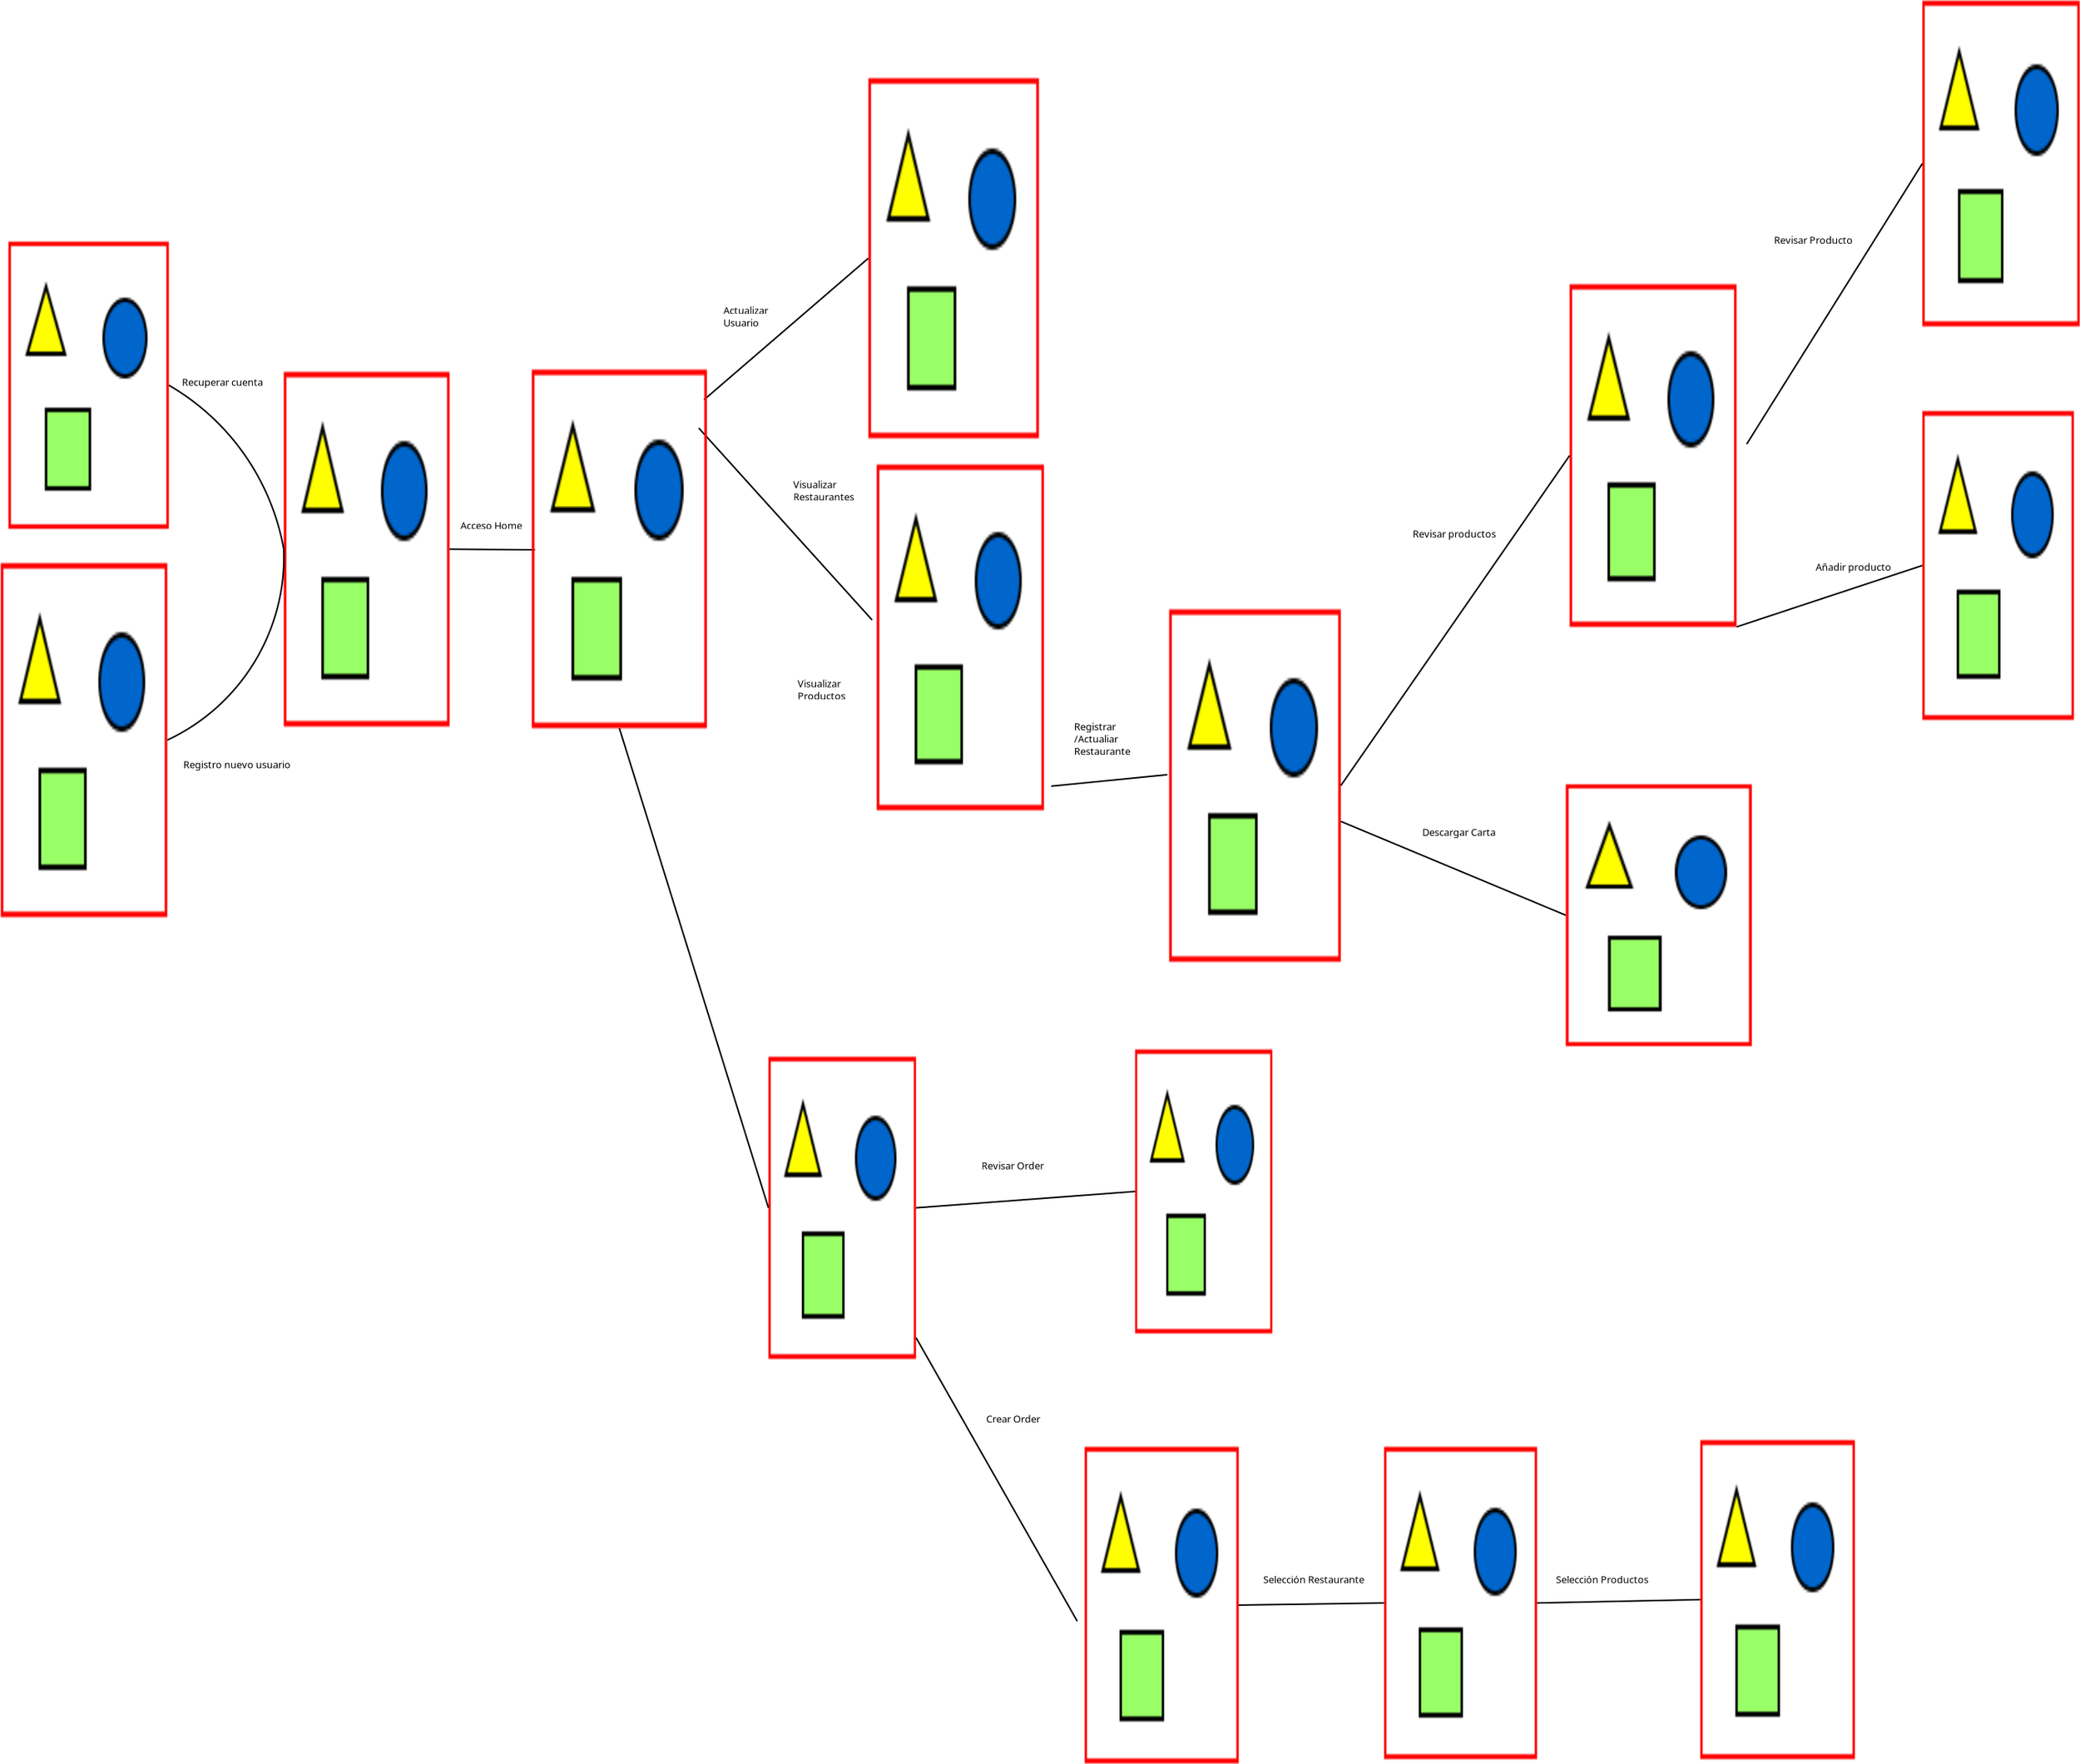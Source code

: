 <?xml version="1.0" encoding="UTF-8"?>
<dia:diagram xmlns:dia="http://www.lysator.liu.se/~alla/dia/">
  <dia:layer name="Fondo" visible="true" connectable="true" active="true">
    <dia:object type="Standard - Image" version="0" id="O0">
      <dia:attribute name="obj_pos">
        <dia:point val="20.05,10.546"/>
      </dia:attribute>
      <dia:attribute name="obj_bb">
        <dia:rectangle val="20.05,10.546;30.8,33.542"/>
      </dia:attribute>
      <dia:attribute name="elem_corner">
        <dia:point val="20.05,10.546"/>
      </dia:attribute>
      <dia:attribute name="elem_width">
        <dia:real val="10.75"/>
      </dia:attribute>
      <dia:attribute name="elem_height">
        <dia:real val="22.995"/>
      </dia:attribute>
      <dia:attribute name="draw_border">
        <dia:boolean val="false"/>
      </dia:attribute>
      <dia:attribute name="keep_aspect">
        <dia:boolean val="true"/>
      </dia:attribute>
      <dia:attribute name="file">
        <dia:string>#/home/txacon/Programacion/gap-service/doc_images/login.png#</dia:string>
      </dia:attribute>
    </dia:object>
    <dia:object type="Standard - Image" version="0" id="O1">
      <dia:attribute name="obj_pos">
        <dia:point val="2.2,2.1"/>
      </dia:attribute>
      <dia:attribute name="obj_bb">
        <dia:rectangle val="2.2,2.1;12.6,20.722"/>
      </dia:attribute>
      <dia:attribute name="elem_corner">
        <dia:point val="2.2,2.1"/>
      </dia:attribute>
      <dia:attribute name="elem_width">
        <dia:real val="10.4"/>
      </dia:attribute>
      <dia:attribute name="elem_height">
        <dia:real val="18.622"/>
      </dia:attribute>
      <dia:attribute name="draw_border">
        <dia:boolean val="false"/>
      </dia:attribute>
      <dia:attribute name="keep_aspect">
        <dia:boolean val="true"/>
      </dia:attribute>
      <dia:attribute name="file">
        <dia:string>#/home/txacon/Programacion/gap-service/doc_images/recuperar.png#</dia:string>
      </dia:attribute>
    </dia:object>
    <dia:object type="Standard - Arc" version="0" id="O2">
      <dia:attribute name="obj_pos">
        <dia:point val="12.6,11.411"/>
      </dia:attribute>
      <dia:attribute name="obj_bb">
        <dia:rectangle val="12.53,11.341;20.12,22.114"/>
      </dia:attribute>
      <dia:attribute name="conn_endpoints">
        <dia:point val="12.6,11.411"/>
        <dia:point val="20.05,22.044"/>
      </dia:attribute>
      <dia:attribute name="curve_distance">
        <dia:real val="-1.434"/>
      </dia:attribute>
      <dia:connections>
        <dia:connection handle="0" to="O1" connection="4"/>
        <dia:connection handle="1" to="O0" connection="3"/>
      </dia:connections>
    </dia:object>
    <dia:object type="Standard - Image" version="0" id="O3">
      <dia:attribute name="obj_pos">
        <dia:point val="1.703,22.95"/>
      </dia:attribute>
      <dia:attribute name="obj_bb">
        <dia:rectangle val="1.703,22.95;12.5,45.9"/>
      </dia:attribute>
      <dia:attribute name="elem_corner">
        <dia:point val="1.703,22.95"/>
      </dia:attribute>
      <dia:attribute name="elem_width">
        <dia:real val="10.797"/>
      </dia:attribute>
      <dia:attribute name="elem_height">
        <dia:real val="22.95"/>
      </dia:attribute>
      <dia:attribute name="draw_border">
        <dia:boolean val="false"/>
      </dia:attribute>
      <dia:attribute name="keep_aspect">
        <dia:boolean val="true"/>
      </dia:attribute>
      <dia:attribute name="file">
        <dia:string>#/home/txacon/Programacion/gap-service/doc_images/signup.png#</dia:string>
      </dia:attribute>
    </dia:object>
    <dia:object type="Standard - Arc" version="0" id="O4">
      <dia:attribute name="obj_pos">
        <dia:point val="12.5,34.425"/>
      </dia:attribute>
      <dia:attribute name="obj_bb">
        <dia:rectangle val="12.431,21.975;20.119,34.494"/>
      </dia:attribute>
      <dia:attribute name="conn_endpoints">
        <dia:point val="12.5,34.425"/>
        <dia:point val="20.05,22.044"/>
      </dia:attribute>
      <dia:attribute name="curve_distance">
        <dia:real val="2.19"/>
      </dia:attribute>
      <dia:connections>
        <dia:connection handle="0" to="O3" connection="4"/>
        <dia:connection handle="1" to="O0" connection="3"/>
      </dia:connections>
    </dia:object>
    <dia:object type="Standard - Image" version="0" id="O5">
      <dia:attribute name="obj_pos">
        <dia:point val="57.95,-8.5"/>
      </dia:attribute>
      <dia:attribute name="obj_bb">
        <dia:rectangle val="57.95,-8.5;69.007,14.85"/>
      </dia:attribute>
      <dia:attribute name="elem_corner">
        <dia:point val="57.95,-8.5"/>
      </dia:attribute>
      <dia:attribute name="elem_width">
        <dia:real val="11.058"/>
      </dia:attribute>
      <dia:attribute name="elem_height">
        <dia:real val="23.35"/>
      </dia:attribute>
      <dia:attribute name="draw_border">
        <dia:boolean val="false"/>
      </dia:attribute>
      <dia:attribute name="keep_aspect">
        <dia:boolean val="true"/>
      </dia:attribute>
      <dia:attribute name="file">
        <dia:string>#/home/txacon/Programacion/gap-service/doc_images/user_info.png#</dia:string>
      </dia:attribute>
    </dia:object>
    <dia:object type="Standard - Line" version="0" id="O6">
      <dia:attribute name="obj_pos">
        <dia:point val="30.8,22.044"/>
      </dia:attribute>
      <dia:attribute name="obj_bb">
        <dia:rectangle val="30.75,21.994;36.386,22.136"/>
      </dia:attribute>
      <dia:attribute name="conn_endpoints">
        <dia:point val="30.8,22.044"/>
        <dia:point val="36.336,22.085"/>
      </dia:attribute>
      <dia:attribute name="numcp">
        <dia:int val="1"/>
      </dia:attribute>
      <dia:connections>
        <dia:connection handle="0" to="O0" connection="4"/>
      </dia:connections>
    </dia:object>
    <dia:object type="Standard - Line" version="0" id="O7">
      <dia:attribute name="obj_pos">
        <dia:point val="47.3,12.35"/>
      </dia:attribute>
      <dia:attribute name="obj_bb">
        <dia:rectangle val="47.23,3.104;58.02,12.421"/>
      </dia:attribute>
      <dia:attribute name="conn_endpoints">
        <dia:point val="47.3,12.35"/>
        <dia:point val="57.95,3.175"/>
      </dia:attribute>
      <dia:attribute name="numcp">
        <dia:int val="1"/>
      </dia:attribute>
      <dia:connections>
        <dia:connection handle="1" to="O5" connection="3"/>
      </dia:connections>
    </dia:object>
    <dia:object type="Standard - Text" version="1" id="O8">
      <dia:attribute name="obj_pos">
        <dia:point val="13.453,11.45"/>
      </dia:attribute>
      <dia:attribute name="obj_bb">
        <dia:rectangle val="13.453,10.856;19.143,11.601"/>
      </dia:attribute>
      <dia:attribute name="text">
        <dia:composite type="text">
          <dia:attribute name="string">
            <dia:string>#Recuperar cuenta#</dia:string>
          </dia:attribute>
          <dia:attribute name="font">
            <dia:font family="sans" style="0" name="Helvetica"/>
          </dia:attribute>
          <dia:attribute name="height">
            <dia:real val="0.8"/>
          </dia:attribute>
          <dia:attribute name="pos">
            <dia:point val="13.453,11.45"/>
          </dia:attribute>
          <dia:attribute name="color">
            <dia:color val="#000000ff"/>
          </dia:attribute>
          <dia:attribute name="alignment">
            <dia:enum val="0"/>
          </dia:attribute>
        </dia:composite>
      </dia:attribute>
      <dia:attribute name="valign">
        <dia:enum val="3"/>
      </dia:attribute>
    </dia:object>
    <dia:object type="Standard - Text" version="1" id="O9">
      <dia:attribute name="obj_pos">
        <dia:point val="13.543,36.254"/>
      </dia:attribute>
      <dia:attribute name="obj_bb">
        <dia:rectangle val="13.543,35.66;20.913,36.405"/>
      </dia:attribute>
      <dia:attribute name="text">
        <dia:composite type="text">
          <dia:attribute name="string">
            <dia:string>#Registro nuevo usuario#</dia:string>
          </dia:attribute>
          <dia:attribute name="font">
            <dia:font family="sans" style="0" name="Helvetica"/>
          </dia:attribute>
          <dia:attribute name="height">
            <dia:real val="0.8"/>
          </dia:attribute>
          <dia:attribute name="pos">
            <dia:point val="13.543,36.254"/>
          </dia:attribute>
          <dia:attribute name="color">
            <dia:color val="#000000ff"/>
          </dia:attribute>
          <dia:attribute name="alignment">
            <dia:enum val="0"/>
          </dia:attribute>
        </dia:composite>
      </dia:attribute>
      <dia:attribute name="valign">
        <dia:enum val="3"/>
      </dia:attribute>
    </dia:object>
    <dia:object type="Standard - Text" version="1" id="O10">
      <dia:attribute name="obj_pos">
        <dia:point val="31.503,20.75"/>
      </dia:attribute>
      <dia:attribute name="obj_bb">
        <dia:rectangle val="31.503,20.156;35.851,20.901"/>
      </dia:attribute>
      <dia:attribute name="text">
        <dia:composite type="text">
          <dia:attribute name="string">
            <dia:string>#Acceso Home#</dia:string>
          </dia:attribute>
          <dia:attribute name="font">
            <dia:font family="sans" style="0" name="Helvetica"/>
          </dia:attribute>
          <dia:attribute name="height">
            <dia:real val="0.8"/>
          </dia:attribute>
          <dia:attribute name="pos">
            <dia:point val="31.503,20.75"/>
          </dia:attribute>
          <dia:attribute name="color">
            <dia:color val="#000000ff"/>
          </dia:attribute>
          <dia:attribute name="alignment">
            <dia:enum val="0"/>
          </dia:attribute>
        </dia:composite>
      </dia:attribute>
      <dia:attribute name="valign">
        <dia:enum val="3"/>
      </dia:attribute>
    </dia:object>
    <dia:object type="Standard - Text" version="1" id="O11">
      <dia:attribute name="obj_pos">
        <dia:point val="48.553,6.8"/>
      </dia:attribute>
      <dia:attribute name="obj_bb">
        <dia:rectangle val="48.553,6.206;51.726,7.751"/>
      </dia:attribute>
      <dia:attribute name="text">
        <dia:composite type="text">
          <dia:attribute name="string">
            <dia:string>#Actualizar
Usuario#</dia:string>
          </dia:attribute>
          <dia:attribute name="font">
            <dia:font family="sans" style="0" name="Helvetica"/>
          </dia:attribute>
          <dia:attribute name="height">
            <dia:real val="0.8"/>
          </dia:attribute>
          <dia:attribute name="pos">
            <dia:point val="48.553,6.8"/>
          </dia:attribute>
          <dia:attribute name="color">
            <dia:color val="#000000ff"/>
          </dia:attribute>
          <dia:attribute name="alignment">
            <dia:enum val="0"/>
          </dia:attribute>
        </dia:composite>
      </dia:attribute>
      <dia:attribute name="valign">
        <dia:enum val="3"/>
      </dia:attribute>
    </dia:object>
    <dia:object type="Standard - Image" version="0" id="O12">
      <dia:attribute name="obj_pos">
        <dia:point val="58.493,16.559"/>
      </dia:attribute>
      <dia:attribute name="obj_bb">
        <dia:rectangle val="58.493,16.559;69.338,38.972"/>
      </dia:attribute>
      <dia:attribute name="elem_corner">
        <dia:point val="58.493,16.559"/>
      </dia:attribute>
      <dia:attribute name="elem_width">
        <dia:real val="10.845"/>
      </dia:attribute>
      <dia:attribute name="elem_height">
        <dia:real val="22.413"/>
      </dia:attribute>
      <dia:attribute name="draw_border">
        <dia:boolean val="false"/>
      </dia:attribute>
      <dia:attribute name="keep_aspect">
        <dia:boolean val="true"/>
      </dia:attribute>
      <dia:attribute name="file">
        <dia:string>#/home/txacon/Programacion/gap-service/doc_images/restaurantes.png#</dia:string>
      </dia:attribute>
    </dia:object>
    <dia:object type="Standard - Line" version="0" id="O13">
      <dia:attribute name="obj_pos">
        <dia:point val="46.952,14.186"/>
      </dia:attribute>
      <dia:attribute name="obj_bb">
        <dia:rectangle val="46.881,14.116;58.264,26.706"/>
      </dia:attribute>
      <dia:attribute name="conn_endpoints">
        <dia:point val="46.952,14.186"/>
        <dia:point val="58.194,26.636"/>
      </dia:attribute>
      <dia:attribute name="numcp">
        <dia:int val="1"/>
      </dia:attribute>
    </dia:object>
    <dia:object type="Standard - Line" version="0" id="O14">
      <dia:attribute name="obj_pos">
        <dia:point val="69.807,37.413"/>
      </dia:attribute>
      <dia:attribute name="obj_bb">
        <dia:rectangle val="69.752,36.615;77.387,37.467"/>
      </dia:attribute>
      <dia:attribute name="conn_endpoints">
        <dia:point val="69.807,37.413"/>
        <dia:point val="77.332,36.669"/>
      </dia:attribute>
      <dia:attribute name="numcp">
        <dia:int val="1"/>
      </dia:attribute>
    </dia:object>
    <dia:object type="Standard - Text" version="1" id="O15">
      <dia:attribute name="obj_pos">
        <dia:point val="53.084,18.088"/>
      </dia:attribute>
      <dia:attribute name="obj_bb">
        <dia:rectangle val="53.084,17.494;57.311,19.039"/>
      </dia:attribute>
      <dia:attribute name="text">
        <dia:composite type="text">
          <dia:attribute name="string">
            <dia:string>#Visualizar 
Restaurantes#</dia:string>
          </dia:attribute>
          <dia:attribute name="font">
            <dia:font family="sans" style="0" name="Helvetica"/>
          </dia:attribute>
          <dia:attribute name="height">
            <dia:real val="0.8"/>
          </dia:attribute>
          <dia:attribute name="pos">
            <dia:point val="53.084,18.088"/>
          </dia:attribute>
          <dia:attribute name="color">
            <dia:color val="#000000ff"/>
          </dia:attribute>
          <dia:attribute name="alignment">
            <dia:enum val="0"/>
          </dia:attribute>
        </dia:composite>
      </dia:attribute>
      <dia:attribute name="valign">
        <dia:enum val="3"/>
      </dia:attribute>
    </dia:object>
    <dia:object type="Standard - Text" version="1" id="O16">
      <dia:attribute name="obj_pos">
        <dia:point val="53.362,31.002"/>
      </dia:attribute>
      <dia:attribute name="obj_bb">
        <dia:rectangle val="53.362,30.408;56.52,31.953"/>
      </dia:attribute>
      <dia:attribute name="text">
        <dia:composite type="text">
          <dia:attribute name="string">
            <dia:string>#Visualizar
Productos#</dia:string>
          </dia:attribute>
          <dia:attribute name="font">
            <dia:font family="sans" style="0" name="Helvetica"/>
          </dia:attribute>
          <dia:attribute name="height">
            <dia:real val="0.8"/>
          </dia:attribute>
          <dia:attribute name="pos">
            <dia:point val="53.362,31.002"/>
          </dia:attribute>
          <dia:attribute name="color">
            <dia:color val="#000000ff"/>
          </dia:attribute>
          <dia:attribute name="alignment">
            <dia:enum val="0"/>
          </dia:attribute>
        </dia:composite>
      </dia:attribute>
      <dia:attribute name="valign">
        <dia:enum val="3"/>
      </dia:attribute>
    </dia:object>
    <dia:object type="Standard - Text" version="1" id="O17">
      <dia:attribute name="obj_pos">
        <dia:point val="71.293,33.789"/>
      </dia:attribute>
      <dia:attribute name="obj_bb">
        <dia:rectangle val="71.293,33.195;75.188,35.54"/>
      </dia:attribute>
      <dia:attribute name="text">
        <dia:composite type="text">
          <dia:attribute name="string">
            <dia:string>#Registrar
/Actualiar
Restaurante#</dia:string>
          </dia:attribute>
          <dia:attribute name="font">
            <dia:font family="sans" style="0" name="Helvetica"/>
          </dia:attribute>
          <dia:attribute name="height">
            <dia:real val="0.8"/>
          </dia:attribute>
          <dia:attribute name="pos">
            <dia:point val="71.293,33.789"/>
          </dia:attribute>
          <dia:attribute name="color">
            <dia:color val="#000000ff"/>
          </dia:attribute>
          <dia:attribute name="alignment">
            <dia:enum val="0"/>
          </dia:attribute>
        </dia:composite>
      </dia:attribute>
      <dia:attribute name="valign">
        <dia:enum val="3"/>
      </dia:attribute>
    </dia:object>
    <dia:object type="Standard - Image" version="0" id="O18">
      <dia:attribute name="obj_pos">
        <dia:point val="36.127,10.4"/>
      </dia:attribute>
      <dia:attribute name="obj_bb">
        <dia:rectangle val="36.127,10.4;47.487,33.65"/>
      </dia:attribute>
      <dia:attribute name="elem_corner">
        <dia:point val="36.127,10.4"/>
      </dia:attribute>
      <dia:attribute name="elem_width">
        <dia:real val="11.36"/>
      </dia:attribute>
      <dia:attribute name="elem_height">
        <dia:real val="23.25"/>
      </dia:attribute>
      <dia:attribute name="draw_border">
        <dia:boolean val="false"/>
      </dia:attribute>
      <dia:attribute name="keep_aspect">
        <dia:boolean val="true"/>
      </dia:attribute>
      <dia:attribute name="file">
        <dia:string>#/home/txacon/Programacion/gap-service/doc_images/home_spring_4.png#</dia:string>
      </dia:attribute>
    </dia:object>
    <dia:object type="Standard - Image" version="0" id="O19">
      <dia:attribute name="obj_pos">
        <dia:point val="77.45,25.95"/>
      </dia:attribute>
      <dia:attribute name="obj_bb">
        <dia:rectangle val="77.45,25.95;88.583,48.8"/>
      </dia:attribute>
      <dia:attribute name="elem_corner">
        <dia:point val="77.45,25.95"/>
      </dia:attribute>
      <dia:attribute name="elem_width">
        <dia:real val="11.133"/>
      </dia:attribute>
      <dia:attribute name="elem_height">
        <dia:real val="22.85"/>
      </dia:attribute>
      <dia:attribute name="draw_border">
        <dia:boolean val="false"/>
      </dia:attribute>
      <dia:attribute name="keep_aspect">
        <dia:boolean val="true"/>
      </dia:attribute>
      <dia:attribute name="file">
        <dia:string>#/home/txacon/Programacion/gap-service/doc_images/update_restaurant.png#</dia:string>
      </dia:attribute>
    </dia:object>
    <dia:object type="Standard - Image" version="0" id="O20">
      <dia:attribute name="obj_pos">
        <dia:point val="103.412,4.864"/>
      </dia:attribute>
      <dia:attribute name="obj_bb">
        <dia:rectangle val="103.412,4.864;114.239,27.082"/>
      </dia:attribute>
      <dia:attribute name="elem_corner">
        <dia:point val="103.412,4.864"/>
      </dia:attribute>
      <dia:attribute name="elem_width">
        <dia:real val="10.827"/>
      </dia:attribute>
      <dia:attribute name="elem_height">
        <dia:real val="22.218"/>
      </dia:attribute>
      <dia:attribute name="draw_border">
        <dia:boolean val="false"/>
      </dia:attribute>
      <dia:attribute name="keep_aspect">
        <dia:boolean val="true"/>
      </dia:attribute>
      <dia:attribute name="file">
        <dia:string>#/home/txacon/Programacion/gap-service/doc_images/product_sprint4.png#</dia:string>
      </dia:attribute>
    </dia:object>
    <dia:object type="Standard - Image" version="0" id="O21">
      <dia:attribute name="obj_pos">
        <dia:point val="126.281,-13.522"/>
      </dia:attribute>
      <dia:attribute name="obj_bb">
        <dia:rectangle val="126.281,-13.522;136.486,7.592"/>
      </dia:attribute>
      <dia:attribute name="elem_corner">
        <dia:point val="126.281,-13.522"/>
      </dia:attribute>
      <dia:attribute name="elem_width">
        <dia:real val="10.205"/>
      </dia:attribute>
      <dia:attribute name="elem_height">
        <dia:real val="21.115"/>
      </dia:attribute>
      <dia:attribute name="draw_border">
        <dia:boolean val="false"/>
      </dia:attribute>
      <dia:attribute name="keep_aspect">
        <dia:boolean val="true"/>
      </dia:attribute>
      <dia:attribute name="file">
        <dia:string>#/home/txacon/Programacion/gap-service/doc_images/update_product_sprint4.png#</dia:string>
      </dia:attribute>
    </dia:object>
    <dia:object type="Standard - Image" version="0" id="O22">
      <dia:attribute name="obj_pos">
        <dia:point val="126.281,13.086"/>
      </dia:attribute>
      <dia:attribute name="obj_bb">
        <dia:rectangle val="126.281,13.086;136.107,33.115"/>
      </dia:attribute>
      <dia:attribute name="elem_corner">
        <dia:point val="126.281,13.086"/>
      </dia:attribute>
      <dia:attribute name="elem_width">
        <dia:real val="9.826"/>
      </dia:attribute>
      <dia:attribute name="elem_height">
        <dia:real val="20.029"/>
      </dia:attribute>
      <dia:attribute name="draw_border">
        <dia:boolean val="false"/>
      </dia:attribute>
      <dia:attribute name="keep_aspect">
        <dia:boolean val="true"/>
      </dia:attribute>
      <dia:attribute name="file">
        <dia:string>#/home/txacon/Programacion/gap-service/doc_images/add_product_sprint4.png#</dia:string>
      </dia:attribute>
    </dia:object>
    <dia:object type="Standard - Image" version="0" id="O23">
      <dia:attribute name="obj_pos">
        <dia:point val="103.162,37.295"/>
      </dia:attribute>
      <dia:attribute name="obj_bb">
        <dia:rectangle val="103.162,37.295;115.231,54.271"/>
      </dia:attribute>
      <dia:attribute name="elem_corner">
        <dia:point val="103.162,37.295"/>
      </dia:attribute>
      <dia:attribute name="elem_width">
        <dia:real val="12.068"/>
      </dia:attribute>
      <dia:attribute name="elem_height">
        <dia:real val="16.976"/>
      </dia:attribute>
      <dia:attribute name="draw_border">
        <dia:boolean val="false"/>
      </dia:attribute>
      <dia:attribute name="keep_aspect">
        <dia:boolean val="true"/>
      </dia:attribute>
      <dia:attribute name="file">
        <dia:string>#/home/txacon/Programacion/gap-service/doc_images/carta_productos_sprint_4.png#</dia:string>
      </dia:attribute>
    </dia:object>
    <dia:object type="Standard - Image" version="0" id="O24">
      <dia:attribute name="obj_pos">
        <dia:point val="51.472,54.962"/>
      </dia:attribute>
      <dia:attribute name="obj_bb">
        <dia:rectangle val="51.472,54.962;61.044,74.555"/>
      </dia:attribute>
      <dia:attribute name="elem_corner">
        <dia:point val="51.472,54.962"/>
      </dia:attribute>
      <dia:attribute name="elem_width">
        <dia:real val="9.572"/>
      </dia:attribute>
      <dia:attribute name="elem_height">
        <dia:real val="19.593"/>
      </dia:attribute>
      <dia:attribute name="draw_border">
        <dia:boolean val="false"/>
      </dia:attribute>
      <dia:attribute name="keep_aspect">
        <dia:boolean val="true"/>
      </dia:attribute>
      <dia:attribute name="file">
        <dia:string>#/home/txacon/Programacion/gap-service/doc_images/orders_sprint_4.png#</dia:string>
      </dia:attribute>
    </dia:object>
    <dia:object type="Standard - Image" version="0" id="O25">
      <dia:attribute name="obj_pos">
        <dia:point val="71.974,80.261"/>
      </dia:attribute>
      <dia:attribute name="obj_bb">
        <dia:rectangle val="71.974,80.261;81.96,100.787"/>
      </dia:attribute>
      <dia:attribute name="elem_corner">
        <dia:point val="71.974,80.261"/>
      </dia:attribute>
      <dia:attribute name="elem_width">
        <dia:real val="9.987"/>
      </dia:attribute>
      <dia:attribute name="elem_height">
        <dia:real val="20.525"/>
      </dia:attribute>
      <dia:attribute name="draw_border">
        <dia:boolean val="false"/>
      </dia:attribute>
      <dia:attribute name="keep_aspect">
        <dia:boolean val="true"/>
      </dia:attribute>
      <dia:attribute name="file">
        <dia:string>#/home/txacon/Programacion/gap-service/doc_images/select_restaurant_sprint4.png#</dia:string>
      </dia:attribute>
    </dia:object>
    <dia:object type="Standard - Image" version="0" id="O26">
      <dia:attribute name="obj_pos">
        <dia:point val="91.385,80.261"/>
      </dia:attribute>
      <dia:attribute name="obj_bb">
        <dia:rectangle val="91.385,80.261;101.305,100.509"/>
      </dia:attribute>
      <dia:attribute name="elem_corner">
        <dia:point val="91.385,80.261"/>
      </dia:attribute>
      <dia:attribute name="elem_width">
        <dia:real val="9.92"/>
      </dia:attribute>
      <dia:attribute name="elem_height">
        <dia:real val="20.247"/>
      </dia:attribute>
      <dia:attribute name="draw_border">
        <dia:boolean val="false"/>
      </dia:attribute>
      <dia:attribute name="keep_aspect">
        <dia:boolean val="true"/>
      </dia:attribute>
      <dia:attribute name="file">
        <dia:string>#/home/txacon/Programacion/gap-service/doc_images/select_products_sprint_4.png#</dia:string>
      </dia:attribute>
    </dia:object>
    <dia:object type="Standard - Image" version="0" id="O27">
      <dia:attribute name="obj_pos">
        <dia:point val="111.886,79.825"/>
      </dia:attribute>
      <dia:attribute name="obj_bb">
        <dia:rectangle val="111.886,79.825;121.909,100.509"/>
      </dia:attribute>
      <dia:attribute name="elem_corner">
        <dia:point val="111.886,79.825"/>
      </dia:attribute>
      <dia:attribute name="elem_width">
        <dia:real val="10.023"/>
      </dia:attribute>
      <dia:attribute name="elem_height">
        <dia:real val="20.684"/>
      </dia:attribute>
      <dia:attribute name="draw_border">
        <dia:boolean val="false"/>
      </dia:attribute>
      <dia:attribute name="keep_aspect">
        <dia:boolean val="true"/>
      </dia:attribute>
      <dia:attribute name="file">
        <dia:string>#/home/txacon/Programacion/gap-service/doc_images/pay_sprint_4.png#</dia:string>
      </dia:attribute>
    </dia:object>
    <dia:object type="Standard - Line" version="0" id="O28">
      <dia:attribute name="obj_pos">
        <dia:point val="88.583,37.375"/>
      </dia:attribute>
      <dia:attribute name="obj_bb">
        <dia:rectangle val="88.513,15.903;103.482,37.445"/>
      </dia:attribute>
      <dia:attribute name="conn_endpoints">
        <dia:point val="88.583,37.375"/>
        <dia:point val="103.412,15.973"/>
      </dia:attribute>
      <dia:attribute name="numcp">
        <dia:int val="1"/>
      </dia:attribute>
      <dia:connections>
        <dia:connection handle="0" to="O19" connection="4"/>
        <dia:connection handle="1" to="O20" connection="3"/>
      </dia:connections>
    </dia:object>
    <dia:object type="Standard - Line" version="0" id="O29">
      <dia:attribute name="obj_pos">
        <dia:point val="114.894,15.231"/>
      </dia:attribute>
      <dia:attribute name="obj_bb">
        <dia:rectangle val="114.825,-3.034;126.35,15.3"/>
      </dia:attribute>
      <dia:attribute name="conn_endpoints">
        <dia:point val="114.894,15.231"/>
        <dia:point val="126.281,-2.965"/>
      </dia:attribute>
      <dia:attribute name="numcp">
        <dia:int val="1"/>
      </dia:attribute>
      <dia:connections>
        <dia:connection handle="1" to="O21" connection="3"/>
      </dia:connections>
    </dia:object>
    <dia:object type="Standard - Line" version="0" id="O30">
      <dia:attribute name="obj_pos">
        <dia:point val="114.239,27.082"/>
      </dia:attribute>
      <dia:attribute name="obj_bb">
        <dia:rectangle val="114.176,23.038;126.344,27.145"/>
      </dia:attribute>
      <dia:attribute name="conn_endpoints">
        <dia:point val="114.239,27.082"/>
        <dia:point val="126.281,23.101"/>
      </dia:attribute>
      <dia:attribute name="numcp">
        <dia:int val="1"/>
      </dia:attribute>
      <dia:connections>
        <dia:connection handle="0" to="O20" connection="7"/>
        <dia:connection handle="1" to="O22" connection="3"/>
      </dia:connections>
    </dia:object>
    <dia:object type="Standard - Line" version="0" id="O31">
      <dia:attribute name="obj_pos">
        <dia:point val="88.583,39.698"/>
      </dia:attribute>
      <dia:attribute name="obj_bb">
        <dia:rectangle val="88.518,39.633;103.228,45.849"/>
      </dia:attribute>
      <dia:attribute name="conn_endpoints">
        <dia:point val="88.583,39.698"/>
        <dia:point val="103.162,45.783"/>
      </dia:attribute>
      <dia:attribute name="numcp">
        <dia:int val="1"/>
      </dia:attribute>
      <dia:connections>
        <dia:connection handle="0" to="O19" connection="8"/>
        <dia:connection handle="1" to="O23" connection="3"/>
      </dia:connections>
    </dia:object>
    <dia:object type="Standard - Line" version="0" id="O32">
      <dia:attribute name="obj_pos">
        <dia:point val="41.807,33.65"/>
      </dia:attribute>
      <dia:attribute name="obj_bb">
        <dia:rectangle val="41.745,33.587;51.535,64.821"/>
      </dia:attribute>
      <dia:attribute name="conn_endpoints">
        <dia:point val="41.807,33.65"/>
        <dia:point val="51.472,64.758"/>
      </dia:attribute>
      <dia:attribute name="numcp">
        <dia:int val="1"/>
      </dia:attribute>
      <dia:connections>
        <dia:connection handle="0" to="O18" connection="6"/>
        <dia:connection handle="1" to="O24" connection="3"/>
      </dia:connections>
    </dia:object>
    <dia:object type="Standard - Line" version="0" id="O33">
      <dia:attribute name="obj_pos">
        <dia:point val="61.043,73.178"/>
      </dia:attribute>
      <dia:attribute name="obj_bb">
        <dia:rectangle val="60.974,73.11;71.56,91.635"/>
      </dia:attribute>
      <dia:attribute name="conn_endpoints">
        <dia:point val="61.043,73.178"/>
        <dia:point val="71.492,91.567"/>
      </dia:attribute>
      <dia:attribute name="numcp">
        <dia:int val="1"/>
      </dia:attribute>
      <dia:connections>
        <dia:connection handle="0" to="O24" connection="8"/>
      </dia:connections>
    </dia:object>
    <dia:object type="Standard - Line" version="0" id="O34">
      <dia:attribute name="obj_pos">
        <dia:point val="81.96,90.524"/>
      </dia:attribute>
      <dia:attribute name="obj_bb">
        <dia:rectangle val="81.91,90.334;91.435,90.575"/>
      </dia:attribute>
      <dia:attribute name="conn_endpoints">
        <dia:point val="81.96,90.524"/>
        <dia:point val="91.385,90.385"/>
      </dia:attribute>
      <dia:attribute name="numcp">
        <dia:int val="1"/>
      </dia:attribute>
      <dia:connections>
        <dia:connection handle="0" to="O25" connection="4"/>
        <dia:connection handle="1" to="O26" connection="3"/>
      </dia:connections>
    </dia:object>
    <dia:object type="Standard - Line" version="0" id="O35">
      <dia:attribute name="obj_pos">
        <dia:point val="101.305,90.385"/>
      </dia:attribute>
      <dia:attribute name="obj_bb">
        <dia:rectangle val="101.253,90.116;111.937,90.436"/>
      </dia:attribute>
      <dia:attribute name="conn_endpoints">
        <dia:point val="101.305,90.385"/>
        <dia:point val="111.886,90.167"/>
      </dia:attribute>
      <dia:attribute name="numcp">
        <dia:int val="1"/>
      </dia:attribute>
      <dia:connections>
        <dia:connection handle="0" to="O26" connection="4"/>
        <dia:connection handle="1" to="O27" connection="3"/>
      </dia:connections>
    </dia:object>
    <dia:object type="Standard - Image" version="0" id="O36">
      <dia:attribute name="obj_pos">
        <dia:point val="75.245,54.492"/>
      </dia:attribute>
      <dia:attribute name="obj_bb">
        <dia:rectangle val="75.245,54.492;84.141,72.901"/>
      </dia:attribute>
      <dia:attribute name="elem_corner">
        <dia:point val="75.245,54.492"/>
      </dia:attribute>
      <dia:attribute name="elem_width">
        <dia:real val="8.896"/>
      </dia:attribute>
      <dia:attribute name="elem_height">
        <dia:real val="18.409"/>
      </dia:attribute>
      <dia:attribute name="draw_border">
        <dia:boolean val="false"/>
      </dia:attribute>
      <dia:attribute name="keep_aspect">
        <dia:boolean val="true"/>
      </dia:attribute>
      <dia:attribute name="file">
        <dia:string>#/home/txacon/Programacion/gap-service/doc_images/order_status_sprint4.png#</dia:string>
      </dia:attribute>
    </dia:object>
    <dia:object type="Standard - Line" version="0" id="O37">
      <dia:attribute name="obj_pos">
        <dia:point val="61.044,64.758"/>
      </dia:attribute>
      <dia:attribute name="obj_bb">
        <dia:rectangle val="60.99,63.643;75.299,64.812"/>
      </dia:attribute>
      <dia:attribute name="conn_endpoints">
        <dia:point val="61.044,64.758"/>
        <dia:point val="75.245,63.696"/>
      </dia:attribute>
      <dia:attribute name="numcp">
        <dia:int val="1"/>
      </dia:attribute>
      <dia:connections>
        <dia:connection handle="0" to="O24" connection="4"/>
        <dia:connection handle="1" to="O36" connection="3"/>
      </dia:connections>
    </dia:object>
    <dia:object type="Standard - Text" version="1" id="O38">
      <dia:attribute name="obj_pos">
        <dia:point val="65.283,62.27"/>
      </dia:attribute>
      <dia:attribute name="obj_bb">
        <dia:rectangle val="65.283,61.676;69.664,62.421"/>
      </dia:attribute>
      <dia:attribute name="text">
        <dia:composite type="text">
          <dia:attribute name="string">
            <dia:string>#Revisar Order#</dia:string>
          </dia:attribute>
          <dia:attribute name="font">
            <dia:font family="sans" style="0" name="Helvetica"/>
          </dia:attribute>
          <dia:attribute name="height">
            <dia:real val="0.8"/>
          </dia:attribute>
          <dia:attribute name="pos">
            <dia:point val="65.283,62.27"/>
          </dia:attribute>
          <dia:attribute name="color">
            <dia:color val="#000000ff"/>
          </dia:attribute>
          <dia:attribute name="alignment">
            <dia:enum val="0"/>
          </dia:attribute>
        </dia:composite>
      </dia:attribute>
      <dia:attribute name="valign">
        <dia:enum val="3"/>
      </dia:attribute>
    </dia:object>
    <dia:object type="Standard - Text" version="1" id="O39">
      <dia:attribute name="obj_pos">
        <dia:point val="65.592,78.695"/>
      </dia:attribute>
      <dia:attribute name="obj_bb">
        <dia:rectangle val="65.592,78.082;69.383,78.883"/>
      </dia:attribute>
      <dia:attribute name="text">
        <dia:composite type="text">
          <dia:attribute name="string">
            <dia:string>#Crear Order#</dia:string>
          </dia:attribute>
          <dia:attribute name="font">
            <dia:font family="sans" style="0" name="Helvetica"/>
          </dia:attribute>
          <dia:attribute name="height">
            <dia:real val="0.8"/>
          </dia:attribute>
          <dia:attribute name="pos">
            <dia:point val="65.592,78.695"/>
          </dia:attribute>
          <dia:attribute name="color">
            <dia:color val="#000000ff"/>
          </dia:attribute>
          <dia:attribute name="alignment">
            <dia:enum val="0"/>
          </dia:attribute>
        </dia:composite>
      </dia:attribute>
      <dia:attribute name="valign">
        <dia:enum val="3"/>
      </dia:attribute>
    </dia:object>
    <dia:object type="Standard - Text" version="1" id="O40">
      <dia:attribute name="obj_pos">
        <dia:point val="83.558,89.104"/>
      </dia:attribute>
      <dia:attribute name="obj_bb">
        <dia:rectangle val="83.558,88.492;90.73,89.293"/>
      </dia:attribute>
      <dia:attribute name="text">
        <dia:composite type="text">
          <dia:attribute name="string">
            <dia:string>#Selección Restaurante#</dia:string>
          </dia:attribute>
          <dia:attribute name="font">
            <dia:font family="sans" style="0" name="Helvetica"/>
          </dia:attribute>
          <dia:attribute name="height">
            <dia:real val="0.8"/>
          </dia:attribute>
          <dia:attribute name="pos">
            <dia:point val="83.558,89.104"/>
          </dia:attribute>
          <dia:attribute name="color">
            <dia:color val="#000000ff"/>
          </dia:attribute>
          <dia:attribute name="alignment">
            <dia:enum val="0"/>
          </dia:attribute>
        </dia:composite>
      </dia:attribute>
      <dia:attribute name="valign">
        <dia:enum val="3"/>
      </dia:attribute>
    </dia:object>
    <dia:object type="Standard - Text" version="1" id="O41">
      <dia:attribute name="obj_pos">
        <dia:point val="102.528,89.104"/>
      </dia:attribute>
      <dia:attribute name="obj_bb">
        <dia:rectangle val="102.528,88.492;108.961,89.293"/>
      </dia:attribute>
      <dia:attribute name="text">
        <dia:composite type="text">
          <dia:attribute name="string">
            <dia:string>#Selección Productos#</dia:string>
          </dia:attribute>
          <dia:attribute name="font">
            <dia:font family="sans" style="0" name="Helvetica"/>
          </dia:attribute>
          <dia:attribute name="height">
            <dia:real val="0.8"/>
          </dia:attribute>
          <dia:attribute name="pos">
            <dia:point val="102.528,89.104"/>
          </dia:attribute>
          <dia:attribute name="color">
            <dia:color val="#000000ff"/>
          </dia:attribute>
          <dia:attribute name="alignment">
            <dia:enum val="0"/>
          </dia:attribute>
        </dia:composite>
      </dia:attribute>
      <dia:attribute name="valign">
        <dia:enum val="3"/>
      </dia:attribute>
    </dia:object>
    <dia:object type="Standard - Text" version="1" id="O42">
      <dia:attribute name="obj_pos">
        <dia:point val="93.86,40.64"/>
      </dia:attribute>
      <dia:attribute name="obj_bb">
        <dia:rectangle val="93.86,40.028;99.102,40.828"/>
      </dia:attribute>
      <dia:attribute name="text">
        <dia:composite type="text">
          <dia:attribute name="string">
            <dia:string>#Descargar Carta#</dia:string>
          </dia:attribute>
          <dia:attribute name="font">
            <dia:font family="sans" style="0" name="Helvetica"/>
          </dia:attribute>
          <dia:attribute name="height">
            <dia:real val="0.8"/>
          </dia:attribute>
          <dia:attribute name="pos">
            <dia:point val="93.86,40.64"/>
          </dia:attribute>
          <dia:attribute name="color">
            <dia:color val="#000000ff"/>
          </dia:attribute>
          <dia:attribute name="alignment">
            <dia:enum val="0"/>
          </dia:attribute>
        </dia:composite>
      </dia:attribute>
      <dia:attribute name="valign">
        <dia:enum val="3"/>
      </dia:attribute>
    </dia:object>
    <dia:object type="Standard - Text" version="1" id="O43">
      <dia:attribute name="obj_pos">
        <dia:point val="93.243,21.285"/>
      </dia:attribute>
      <dia:attribute name="obj_bb">
        <dia:rectangle val="93.243,20.673;99.0,21.474"/>
      </dia:attribute>
      <dia:attribute name="text">
        <dia:composite type="text">
          <dia:attribute name="string">
            <dia:string>#Revisar productos#</dia:string>
          </dia:attribute>
          <dia:attribute name="font">
            <dia:font family="sans" style="0" name="Helvetica"/>
          </dia:attribute>
          <dia:attribute name="height">
            <dia:real val="0.8"/>
          </dia:attribute>
          <dia:attribute name="pos">
            <dia:point val="93.243,21.285"/>
          </dia:attribute>
          <dia:attribute name="color">
            <dia:color val="#000000ff"/>
          </dia:attribute>
          <dia:attribute name="alignment">
            <dia:enum val="0"/>
          </dia:attribute>
        </dia:composite>
      </dia:attribute>
      <dia:attribute name="valign">
        <dia:enum val="3"/>
      </dia:attribute>
    </dia:object>
    <dia:object type="Standard - Text" version="1" id="O44">
      <dia:attribute name="obj_pos">
        <dia:point val="119.367,23.445"/>
      </dia:attribute>
      <dia:attribute name="obj_bb">
        <dia:rectangle val="119.367,22.832;124.521,23.633"/>
      </dia:attribute>
      <dia:attribute name="text">
        <dia:composite type="text">
          <dia:attribute name="string">
            <dia:string>#Añadir producto#</dia:string>
          </dia:attribute>
          <dia:attribute name="font">
            <dia:font family="sans" style="0" name="Helvetica"/>
          </dia:attribute>
          <dia:attribute name="height">
            <dia:real val="0.8"/>
          </dia:attribute>
          <dia:attribute name="pos">
            <dia:point val="119.367,23.445"/>
          </dia:attribute>
          <dia:attribute name="color">
            <dia:color val="#000000ff"/>
          </dia:attribute>
          <dia:attribute name="alignment">
            <dia:enum val="0"/>
          </dia:attribute>
        </dia:composite>
      </dia:attribute>
      <dia:attribute name="valign">
        <dia:enum val="3"/>
      </dia:attribute>
    </dia:object>
    <dia:object type="Standard - Text" version="1" id="O45">
      <dia:attribute name="obj_pos">
        <dia:point val="116.669,2.239"/>
      </dia:attribute>
      <dia:attribute name="obj_bb">
        <dia:rectangle val="116.669,1.645;122.044,2.39"/>
      </dia:attribute>
      <dia:attribute name="text">
        <dia:composite type="text">
          <dia:attribute name="string">
            <dia:string>#Revisar Producto#</dia:string>
          </dia:attribute>
          <dia:attribute name="font">
            <dia:font family="sans" style="0" name="Helvetica"/>
          </dia:attribute>
          <dia:attribute name="height">
            <dia:real val="0.8"/>
          </dia:attribute>
          <dia:attribute name="pos">
            <dia:point val="116.669,2.239"/>
          </dia:attribute>
          <dia:attribute name="color">
            <dia:color val="#000000ff"/>
          </dia:attribute>
          <dia:attribute name="alignment">
            <dia:enum val="0"/>
          </dia:attribute>
        </dia:composite>
      </dia:attribute>
      <dia:attribute name="valign">
        <dia:enum val="3"/>
      </dia:attribute>
    </dia:object>
  </dia:layer>
</dia:diagram>

